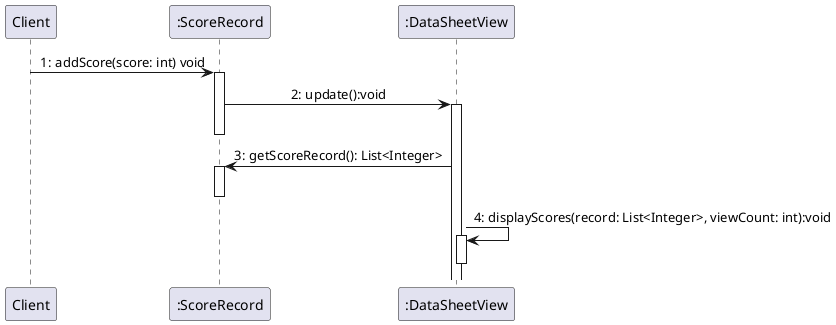 @startuml sequenceDiagram
skinparam ClassAttributeIconSize 0
skinparam sequenceMessageAlign center
autonumber "0:"

Client -> ":ScoreRecord" : addScore(score: int) void
activate ":ScoreRecord"

":ScoreRecord" -> ":DataSheetView" : update():void
activate ":DataSheetView"
deactivate ":ScoreRecord"

":DataSheetView" -> ":ScoreRecord" : getScoreRecord(): List<Integer>
activate ":ScoreRecord"
deactivate ":ScoreRecord"

":DataSheetView" -> ":DataSheetView" : displayScores(record: List<Integer>, viewCount: int):void
activate ":DataSheetView"
deactivate ":DataSheetView"
@enduml
